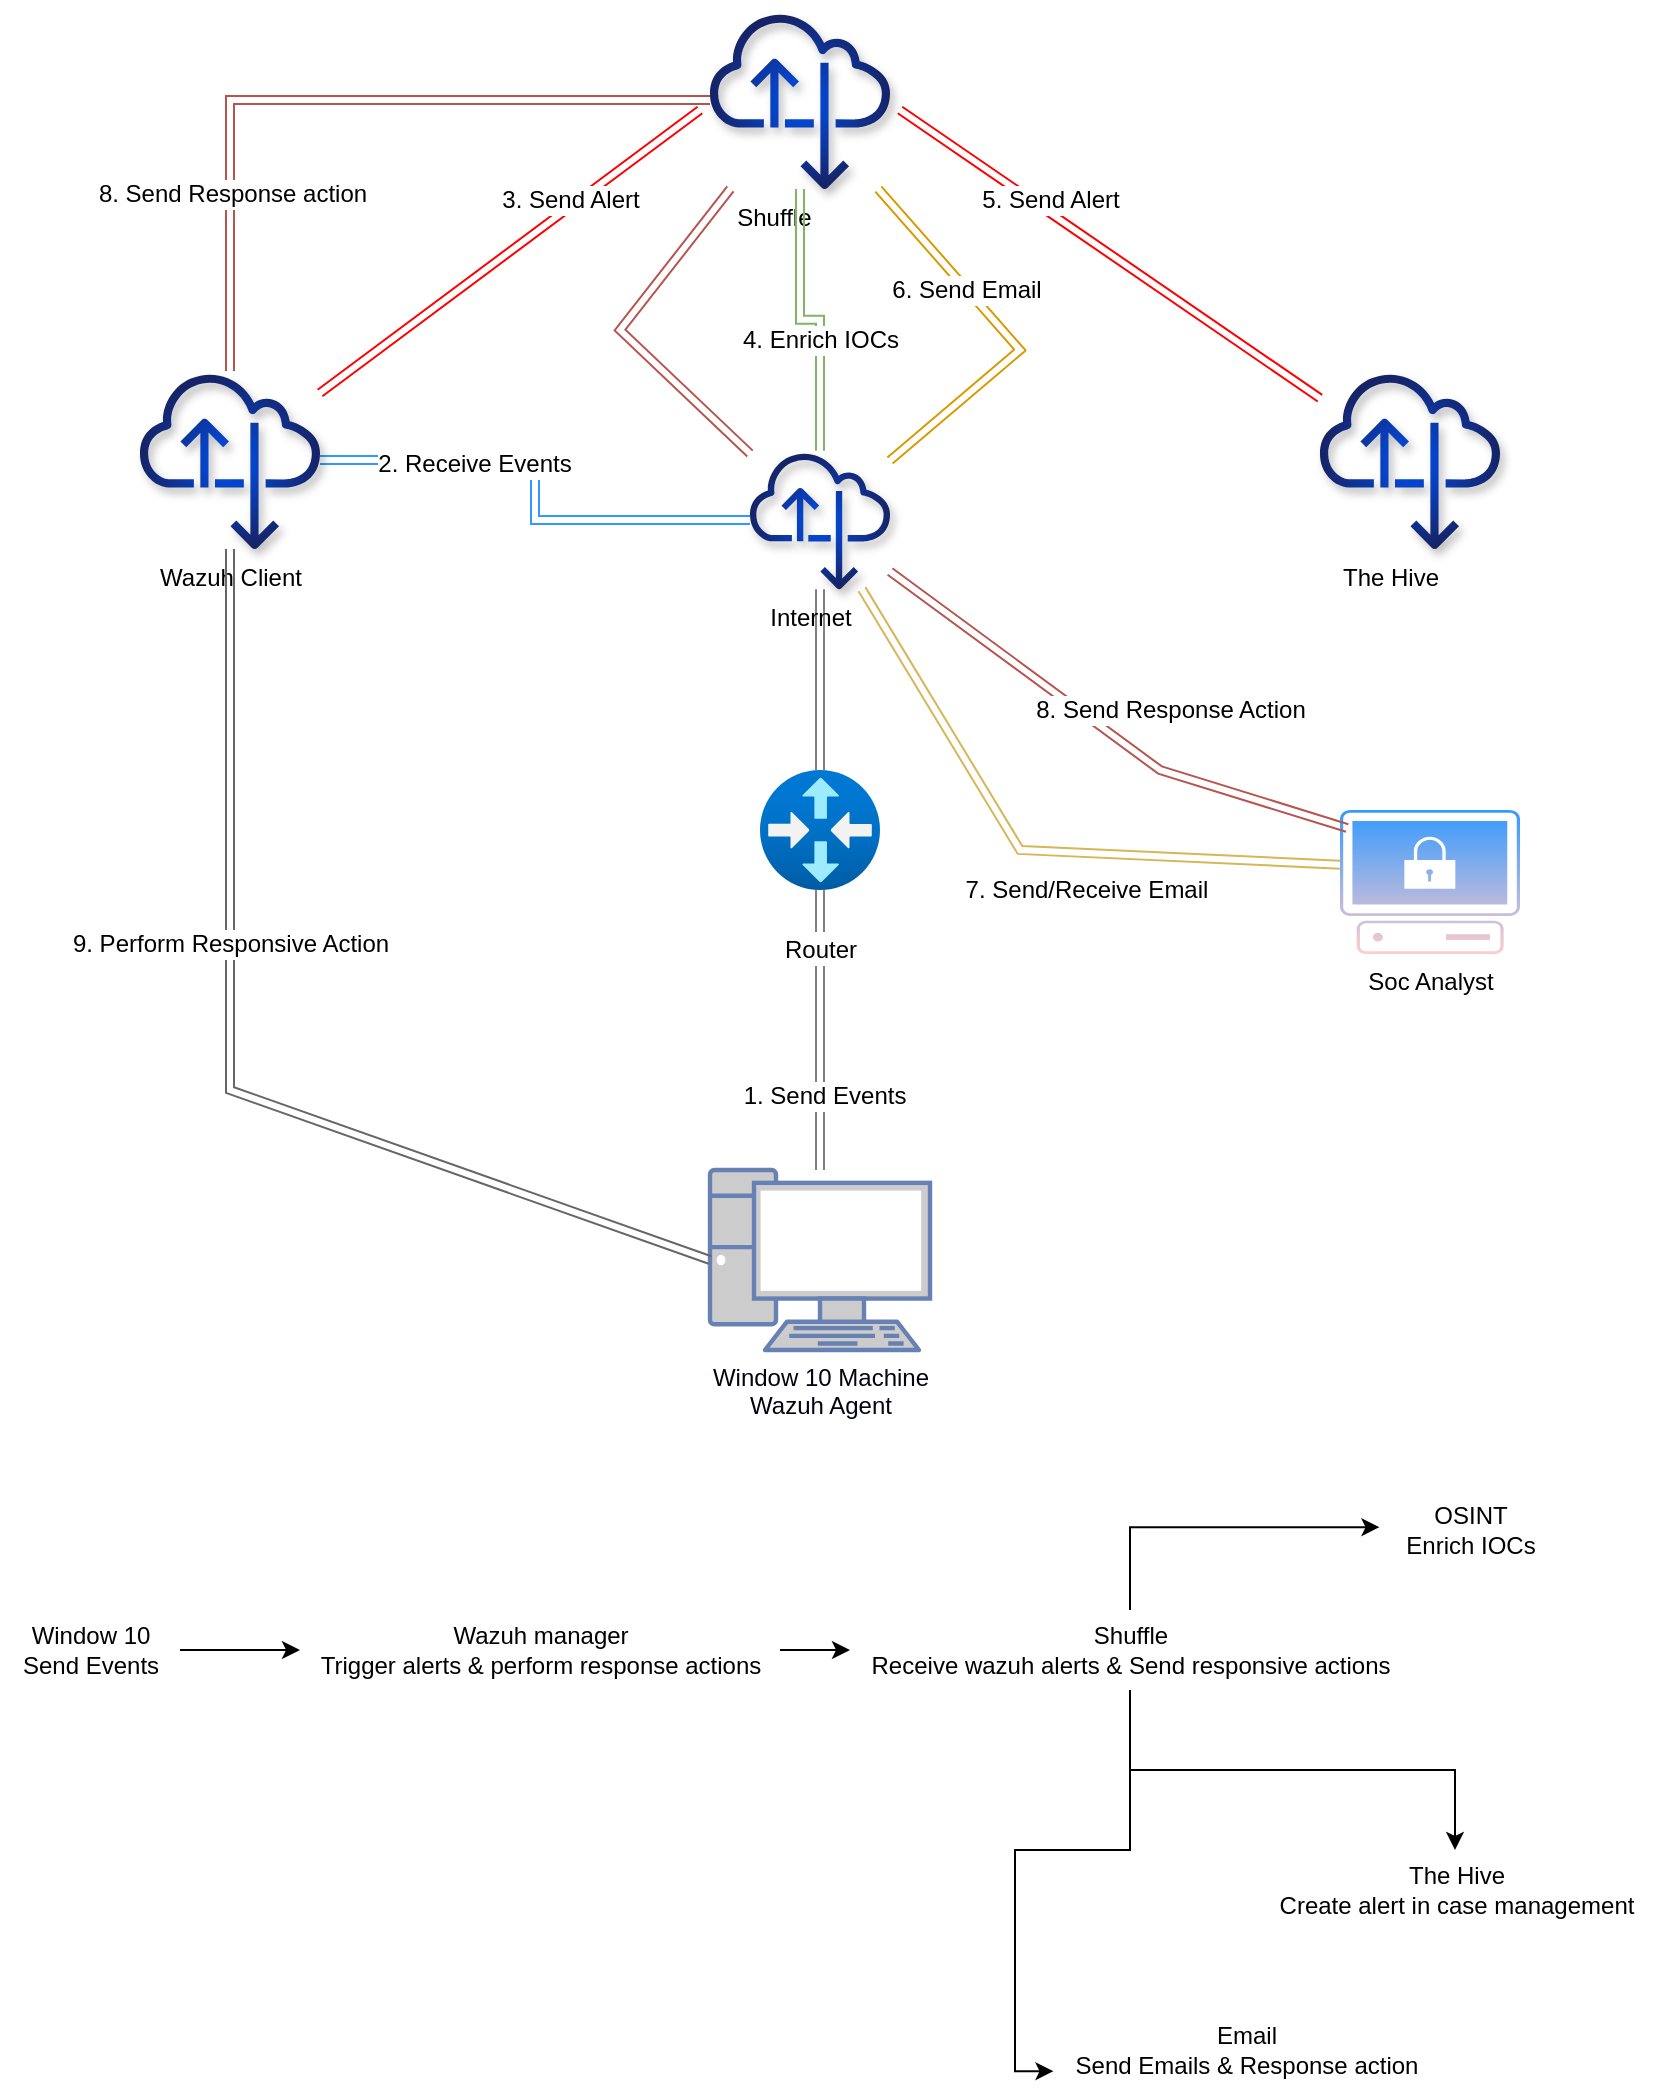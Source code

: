 <mxfile version="24.6.2" type="github">
  <diagram name="Page-1" id="wTCVDHDDl2GogVLTlV8Q">
    <mxGraphModel dx="1050" dy="557" grid="1" gridSize="10" guides="1" tooltips="1" connect="1" arrows="1" fold="1" page="1" pageScale="1" pageWidth="850" pageHeight="1100" math="0" shadow="0">
      <root>
        <mxCell id="0" />
        <mxCell id="1" parent="0" />
        <mxCell id="FohbXTfSv9XHi3itESjY-19" value="" style="edgeStyle=orthogonalEdgeStyle;rounded=0;orthogonalLoop=1;jettySize=auto;html=1;fontFamily=Helvetica;fontSize=12;fontColor=default;autosize=1;resizable=0;startArrow=classic;startFill=1;shape=link;strokeColor=#808080;" edge="1" parent="1" source="FohbXTfSv9XHi3itESjY-1" target="FohbXTfSv9XHi3itESjY-18">
          <mxGeometry relative="1" as="geometry" />
        </mxCell>
        <mxCell id="FohbXTfSv9XHi3itESjY-20" value="1. Send Events" style="edgeLabel;html=1;align=center;verticalAlign=middle;resizable=0;points=[];fontFamily=Helvetica;fontSize=12;fontColor=default;autosize=1;fillColor=none;gradientColor=none;" vertex="1" connectable="0" parent="FohbXTfSv9XHi3itESjY-19">
          <mxGeometry x="-0.463" y="-2" width="100" height="30" relative="1" as="geometry">
            <mxPoint x="-50" y="-15" as="offset" />
          </mxGeometry>
        </mxCell>
        <mxCell id="FohbXTfSv9XHi3itESjY-23" value="Text" style="edgeLabel;html=1;align=center;verticalAlign=middle;resizable=0;points=[];fontFamily=Helvetica;fontSize=12;fontColor=default;autosize=1;fillColor=none;gradientColor=none;" vertex="1" connectable="0" parent="FohbXTfSv9XHi3itESjY-19">
          <mxGeometry x="0.606" y="-1" width="50" height="30" relative="1" as="geometry">
            <mxPoint x="-25" y="-15" as="offset" />
          </mxGeometry>
        </mxCell>
        <mxCell id="FohbXTfSv9XHi3itESjY-1" value="&lt;font color=&quot;#02030f&quot;&gt;Window 10 Machine&lt;/font&gt;&lt;div&gt;&lt;font color=&quot;#02030f&quot;&gt;Wazuh Agent&lt;/font&gt;&lt;/div&gt;" style="fontColor=#0066CC;verticalAlign=top;verticalLabelPosition=bottom;labelPosition=center;align=center;html=1;outlineConnect=0;fillColor=#CCCCCC;strokeColor=#6881B3;gradientColor=none;gradientDirection=north;strokeWidth=2;shape=mxgraph.networks.pc;" vertex="1" parent="1">
          <mxGeometry x="365" y="600" width="110" height="90" as="geometry" />
        </mxCell>
        <mxCell id="FohbXTfSv9XHi3itESjY-24" style="edgeStyle=orthogonalEdgeStyle;rounded=0;orthogonalLoop=1;jettySize=auto;html=1;fontFamily=Helvetica;fontSize=12;fontColor=default;autosize=1;resizable=0;shape=link;strokeColor=#3399FF;" edge="1" parent="1" source="FohbXTfSv9XHi3itESjY-5" target="FohbXTfSv9XHi3itESjY-16">
          <mxGeometry relative="1" as="geometry" />
        </mxCell>
        <mxCell id="FohbXTfSv9XHi3itESjY-25" value="2. Receive Events" style="edgeLabel;html=1;align=center;verticalAlign=middle;resizable=0;points=[];fontFamily=Helvetica;fontSize=12;fontColor=default;autosize=1;fillColor=none;gradientColor=none;" vertex="1" connectable="0" parent="FohbXTfSv9XHi3itESjY-24">
          <mxGeometry x="-0.376" y="-2" width="120" height="30" relative="1" as="geometry">
            <mxPoint x="-60" y="-15" as="offset" />
          </mxGeometry>
        </mxCell>
        <mxCell id="FohbXTfSv9XHi3itESjY-5" value="&lt;font color=&quot;#000000&quot;&gt;Wazuh Client&lt;/font&gt;" style="outlineConnect=0;fillColor=#0050ef;strokeColor=#001DBC;dashed=0;verticalLabelPosition=bottom;verticalAlign=top;align=center;html=1;fontSize=12;fontStyle=0;aspect=fixed;pointerEvents=1;shape=mxgraph.aws4.internet_alt22;fontFamily=Helvetica;autosize=1;resizable=0;fontColor=#ffffff;shadow=1;gradientColor=#162366;gradientDirection=radial;" vertex="1" parent="1">
          <mxGeometry x="80" y="200" width="90" height="90" as="geometry" />
        </mxCell>
        <mxCell id="FohbXTfSv9XHi3itESjY-9" value="&lt;font color=&quot;#000000&quot;&gt;The Hive&amp;nbsp; &amp;nbsp; &amp;nbsp;&amp;nbsp;&lt;/font&gt;&lt;div&gt;&lt;font color=&quot;#000000&quot;&gt;&lt;br&gt;&lt;/font&gt;&lt;/div&gt;" style="outlineConnect=0;fillColor=#0050ef;strokeColor=#001DBC;dashed=0;verticalLabelPosition=bottom;verticalAlign=top;align=center;html=1;fontSize=12;fontStyle=0;aspect=fixed;pointerEvents=1;shape=mxgraph.aws4.internet_alt22;fontFamily=Helvetica;autosize=1;resizable=0;fontColor=#ffffff;shadow=1;gradientColor=#162366;gradientDirection=radial;" vertex="1" parent="1">
          <mxGeometry x="670" y="200" width="90" height="90" as="geometry" />
        </mxCell>
        <mxCell id="FohbXTfSv9XHi3itESjY-27" style="rounded=0;orthogonalLoop=1;jettySize=auto;html=1;fontFamily=Helvetica;fontSize=12;fontColor=default;autosize=1;resizable=0;shape=link;fillColor=#e51400;strokeColor=#FF0000;" edge="1" parent="1" target="FohbXTfSv9XHi3itESjY-5">
          <mxGeometry relative="1" as="geometry">
            <mxPoint x="360" y="70" as="sourcePoint" />
            <mxPoint x="140" y="190" as="targetPoint" />
          </mxGeometry>
        </mxCell>
        <mxCell id="FohbXTfSv9XHi3itESjY-28" value="3. Send Alert" style="edgeLabel;html=1;align=center;verticalAlign=middle;resizable=0;points=[];fontFamily=Helvetica;fontSize=12;fontColor=default;autosize=1;fillColor=none;gradientColor=none;" vertex="1" connectable="0" parent="FohbXTfSv9XHi3itESjY-27">
          <mxGeometry x="-0.196" y="-6" width="90" height="30" relative="1" as="geometry">
            <mxPoint x="-30" y="-22" as="offset" />
          </mxGeometry>
        </mxCell>
        <mxCell id="FohbXTfSv9XHi3itESjY-33" style="rounded=0;orthogonalLoop=1;jettySize=auto;html=1;fontFamily=Helvetica;fontSize=12;fontColor=default;autosize=1;resizable=0;shape=link;strokeColor=#FF0000;" edge="1" parent="1" target="FohbXTfSv9XHi3itESjY-9">
          <mxGeometry relative="1" as="geometry">
            <mxPoint x="670" y="190" as="targetPoint" />
            <mxPoint x="460" y="70" as="sourcePoint" />
          </mxGeometry>
        </mxCell>
        <mxCell id="FohbXTfSv9XHi3itESjY-37" value="5. Send Alert" style="edgeLabel;html=1;align=center;verticalAlign=middle;resizable=0;points=[];fontFamily=Helvetica;fontSize=12;fontColor=default;autosize=1;fillColor=none;gradientColor=none;" vertex="1" connectable="0" parent="FohbXTfSv9XHi3itESjY-33">
          <mxGeometry x="-0.428" y="-2" width="90" height="30" relative="1" as="geometry">
            <mxPoint x="-29" y="-13" as="offset" />
          </mxGeometry>
        </mxCell>
        <mxCell id="FohbXTfSv9XHi3itESjY-38" style="rounded=0;orthogonalLoop=1;jettySize=auto;html=1;fontFamily=Helvetica;fontSize=12;fontColor=default;autosize=1;resizable=0;shape=link;fillColor=#ffcd28;gradientColor=#ffa500;strokeColor=#d79b00;" edge="1" parent="1" source="FohbXTfSv9XHi3itESjY-13" target="FohbXTfSv9XHi3itESjY-16">
          <mxGeometry relative="1" as="geometry">
            <Array as="points">
              <mxPoint x="520" y="190" />
            </Array>
          </mxGeometry>
        </mxCell>
        <mxCell id="FohbXTfSv9XHi3itESjY-39" value="6. Send Email" style="edgeLabel;html=1;align=center;verticalAlign=middle;resizable=0;points=[];fontFamily=Helvetica;fontSize=12;fontColor=default;autosize=1;fillColor=none;gradientColor=none;" vertex="1" connectable="0" parent="FohbXTfSv9XHi3itESjY-38">
          <mxGeometry x="-0.305" y="-1" width="100" height="30" relative="1" as="geometry">
            <mxPoint x="-50" y="-15" as="offset" />
          </mxGeometry>
        </mxCell>
        <mxCell id="FohbXTfSv9XHi3itESjY-46" style="edgeStyle=orthogonalEdgeStyle;rounded=0;orthogonalLoop=1;jettySize=auto;html=1;fontFamily=Helvetica;fontSize=12;fontColor=default;autosize=1;resizable=0;shape=link;fillColor=#f8cecc;gradientColor=#ea6b66;strokeColor=#b85450;" edge="1" parent="1" source="FohbXTfSv9XHi3itESjY-13" target="FohbXTfSv9XHi3itESjY-5">
          <mxGeometry relative="1" as="geometry" />
        </mxCell>
        <mxCell id="FohbXTfSv9XHi3itESjY-47" value="8. Send Response action" style="edgeLabel;html=1;align=center;verticalAlign=middle;resizable=0;points=[];fontFamily=Helvetica;fontSize=12;fontColor=default;autosize=1;fillColor=none;gradientColor=none;" vertex="1" connectable="0" parent="FohbXTfSv9XHi3itESjY-46">
          <mxGeometry x="0.532" y="1" width="160" height="30" relative="1" as="geometry">
            <mxPoint x="-80" y="-15" as="offset" />
          </mxGeometry>
        </mxCell>
        <mxCell id="FohbXTfSv9XHi3itESjY-13" value="&lt;div style=&quot;text-align: justify;&quot;&gt;&lt;span style=&quot;color: rgb(0, 0, 0); background-color: initial;&quot;&gt;Shuffle&amp;nbsp; &amp;nbsp; &amp;nbsp; &amp;nbsp;&amp;nbsp;&lt;/span&gt;&lt;/div&gt;" style="outlineConnect=0;fillColor=#0050ef;strokeColor=#001DBC;dashed=0;verticalLabelPosition=bottom;verticalAlign=top;align=center;html=1;fontSize=12;fontStyle=0;aspect=fixed;pointerEvents=1;shape=mxgraph.aws4.internet_alt22;fontFamily=Helvetica;autosize=1;resizable=0;fontColor=#ffffff;shadow=1;gradientColor=#162366;gradientDirection=radial;" vertex="1" parent="1">
          <mxGeometry x="365" y="20" width="90" height="90" as="geometry" />
        </mxCell>
        <mxCell id="FohbXTfSv9XHi3itESjY-22" value="" style="edgeStyle=orthogonalEdgeStyle;rounded=0;orthogonalLoop=1;jettySize=auto;html=1;fontFamily=Helvetica;fontSize=12;fontColor=default;autosize=1;resizable=0;shape=link;strokeColor=#808080;" edge="1" parent="1" source="FohbXTfSv9XHi3itESjY-16" target="FohbXTfSv9XHi3itESjY-18">
          <mxGeometry relative="1" as="geometry" />
        </mxCell>
        <mxCell id="FohbXTfSv9XHi3itESjY-35" style="edgeStyle=orthogonalEdgeStyle;rounded=0;orthogonalLoop=1;jettySize=auto;html=1;fontFamily=Helvetica;fontSize=12;fontColor=default;autosize=1;resizable=0;shape=link;fillColor=#d5e8d4;gradientColor=#97d077;strokeColor=#82b366;" edge="1" parent="1" source="FohbXTfSv9XHi3itESjY-16" target="FohbXTfSv9XHi3itESjY-13">
          <mxGeometry relative="1" as="geometry" />
        </mxCell>
        <mxCell id="FohbXTfSv9XHi3itESjY-36" value="4. Enrich IOCs" style="edgeLabel;html=1;align=center;verticalAlign=middle;resizable=0;points=[];fontFamily=Helvetica;fontSize=12;fontColor=default;autosize=1;fillColor=none;gradientColor=none;" vertex="1" connectable="0" parent="FohbXTfSv9XHi3itESjY-35">
          <mxGeometry x="-0.18" y="7" width="100" height="30" relative="1" as="geometry">
            <mxPoint x="-43" y="-12" as="offset" />
          </mxGeometry>
        </mxCell>
        <mxCell id="FohbXTfSv9XHi3itESjY-45" style="rounded=0;orthogonalLoop=1;jettySize=auto;html=1;fontFamily=Helvetica;fontSize=12;fontColor=default;autosize=1;resizable=0;fillColor=#f8cecc;gradientColor=#ea6b66;strokeColor=#b85450;shape=link;" edge="1" parent="1" source="FohbXTfSv9XHi3itESjY-16" target="FohbXTfSv9XHi3itESjY-13">
          <mxGeometry relative="1" as="geometry">
            <Array as="points">
              <mxPoint x="320" y="180" />
            </Array>
          </mxGeometry>
        </mxCell>
        <mxCell id="FohbXTfSv9XHi3itESjY-16" value="&lt;div&gt;&lt;font color=&quot;#000000&quot;&gt;Internet&amp;nbsp; &amp;nbsp;&lt;/font&gt;&lt;/div&gt;" style="outlineConnect=0;fillColor=#0050ef;strokeColor=#001DBC;dashed=0;verticalLabelPosition=bottom;verticalAlign=top;align=center;html=1;fontSize=12;fontStyle=0;aspect=fixed;pointerEvents=1;shape=mxgraph.aws4.internet_alt22;fontFamily=Helvetica;autosize=1;resizable=0;fontColor=#ffffff;shadow=1;gradientColor=#162366;gradientDirection=radial;" vertex="1" parent="1">
          <mxGeometry x="385" y="240" width="70" height="70" as="geometry" />
        </mxCell>
        <mxCell id="FohbXTfSv9XHi3itESjY-17" value="Soc Analyst" style="points=[[0.02,0.015,0],[0.5,0,0],[0.98,0.015,0],[1,0.38,0],[0.895,0.98,0],[0.5,1,0],[0.105,0.98,0],[0,0.38,0]];verticalLabelPosition=bottom;sketch=0;html=1;verticalAlign=top;aspect=fixed;align=center;pointerEvents=1;shape=mxgraph.cisco19.secure_endpoint_pc;fillColor=#3399FF;strokeColor=#b85450;fontFamily=Helvetica;fontSize=12;autosize=1;resizable=0;gradientColor=#FFCCCC;" vertex="1" parent="1">
          <mxGeometry x="680" y="420" width="90" height="72" as="geometry" />
        </mxCell>
        <mxCell id="FohbXTfSv9XHi3itESjY-18" value="Router" style="image;aspect=fixed;html=1;points=[];align=center;fontSize=12;image=img/lib/azure2/networking/Virtual_Router.svg;verticalAlign=middle;fontFamily=Helvetica;fontColor=default;autosize=1;resizable=0;fillColor=none;gradientColor=none;" vertex="1" parent="1">
          <mxGeometry x="390" y="400" width="60" height="60" as="geometry" />
        </mxCell>
        <mxCell id="FohbXTfSv9XHi3itESjY-40" style="rounded=0;orthogonalLoop=1;jettySize=auto;html=1;entryX=0;entryY=0.38;entryDx=0;entryDy=0;entryPerimeter=0;fontFamily=Helvetica;fontSize=12;fontColor=default;autosize=1;resizable=0;shape=link;fillColor=#fff2cc;gradientColor=#ffd966;strokeColor=#d6b656;" edge="1" parent="1" source="FohbXTfSv9XHi3itESjY-16" target="FohbXTfSv9XHi3itESjY-17">
          <mxGeometry relative="1" as="geometry">
            <Array as="points">
              <mxPoint x="520" y="440" />
            </Array>
          </mxGeometry>
        </mxCell>
        <mxCell id="FohbXTfSv9XHi3itESjY-41" value="7. Send/Receive Email" style="edgeLabel;html=1;align=center;verticalAlign=middle;resizable=0;points=[];fontFamily=Helvetica;fontSize=12;fontColor=default;autosize=1;fillColor=none;gradientColor=none;" vertex="1" connectable="0" parent="FohbXTfSv9XHi3itESjY-40">
          <mxGeometry x="-0.266" y="2" width="140" height="30" relative="1" as="geometry">
            <mxPoint x="-19" y="39" as="offset" />
          </mxGeometry>
        </mxCell>
        <mxCell id="FohbXTfSv9XHi3itESjY-42" style="rounded=0;orthogonalLoop=1;jettySize=auto;html=1;entryX=0.04;entryY=0.125;entryDx=0;entryDy=0;entryPerimeter=0;fontFamily=Helvetica;fontSize=12;fontColor=default;autosize=1;resizable=0;shape=link;fillColor=#f8cecc;gradientColor=#ea6b66;strokeColor=#b85450;" edge="1" parent="1" source="FohbXTfSv9XHi3itESjY-16" target="FohbXTfSv9XHi3itESjY-17">
          <mxGeometry relative="1" as="geometry">
            <Array as="points">
              <mxPoint x="590" y="400" />
            </Array>
          </mxGeometry>
        </mxCell>
        <mxCell id="FohbXTfSv9XHi3itESjY-44" value="8. Send Response Action" style="edgeLabel;html=1;align=center;verticalAlign=middle;resizable=0;points=[];fontFamily=Helvetica;fontSize=12;fontColor=default;autosize=1;fillColor=none;gradientColor=none;" vertex="1" connectable="0" parent="FohbXTfSv9XHi3itESjY-42">
          <mxGeometry x="-0.368" width="160" height="30" relative="1" as="geometry">
            <mxPoint x="-8" y="5" as="offset" />
          </mxGeometry>
        </mxCell>
        <mxCell id="FohbXTfSv9XHi3itESjY-48" style="rounded=0;orthogonalLoop=1;jettySize=auto;html=1;entryX=0;entryY=0.5;entryDx=0;entryDy=0;entryPerimeter=0;fontFamily=Helvetica;fontSize=12;fontColor=default;autosize=1;resizable=0;shape=link;fillColor=#f5f5f5;gradientColor=#b3b3b3;strokeColor=#666666;" edge="1" parent="1" source="FohbXTfSv9XHi3itESjY-5" target="FohbXTfSv9XHi3itESjY-1">
          <mxGeometry relative="1" as="geometry">
            <Array as="points">
              <mxPoint x="125" y="560" />
            </Array>
          </mxGeometry>
        </mxCell>
        <mxCell id="FohbXTfSv9XHi3itESjY-49" value="9. Perform Responsive Action" style="edgeLabel;html=1;align=center;verticalAlign=middle;resizable=0;points=[];fontFamily=Helvetica;fontSize=12;fontColor=default;autosize=1;fillColor=none;gradientColor=none;" vertex="1" connectable="0" parent="FohbXTfSv9XHi3itESjY-48">
          <mxGeometry x="-0.248" width="180" height="30" relative="1" as="geometry">
            <mxPoint x="-90" y="-15" as="offset" />
          </mxGeometry>
        </mxCell>
        <mxCell id="FohbXTfSv9XHi3itESjY-52" style="rounded=0;orthogonalLoop=1;jettySize=auto;html=1;fontFamily=Helvetica;fontSize=12;fontColor=default;autosize=1;resizable=0;" edge="1" parent="1" target="FohbXTfSv9XHi3itESjY-51">
          <mxGeometry relative="1" as="geometry">
            <mxPoint x="100" y="840" as="sourcePoint" />
          </mxGeometry>
        </mxCell>
        <mxCell id="FohbXTfSv9XHi3itESjY-50" value="Window 10&lt;br&gt;Send Events" style="text;html=1;align=center;verticalAlign=middle;resizable=0;points=[];autosize=1;strokeColor=none;fillColor=none;fontFamily=Helvetica;fontSize=12;fontColor=default;" vertex="1" parent="1">
          <mxGeometry x="10" y="820" width="90" height="40" as="geometry" />
        </mxCell>
        <mxCell id="FohbXTfSv9XHi3itESjY-54" style="edgeStyle=orthogonalEdgeStyle;rounded=0;orthogonalLoop=1;jettySize=auto;html=1;fontFamily=Helvetica;fontSize=12;fontColor=default;autosize=1;resizable=0;" edge="1" parent="1" source="FohbXTfSv9XHi3itESjY-51" target="FohbXTfSv9XHi3itESjY-53">
          <mxGeometry relative="1" as="geometry" />
        </mxCell>
        <mxCell id="FohbXTfSv9XHi3itESjY-51" value="Wazuh manager&lt;div&gt;Trigger alerts &amp;amp; perform response actions&lt;/div&gt;" style="text;html=1;align=center;verticalAlign=middle;resizable=0;points=[];autosize=1;strokeColor=none;fillColor=none;fontFamily=Helvetica;fontSize=12;fontColor=default;" vertex="1" parent="1">
          <mxGeometry x="160" y="820" width="240" height="40" as="geometry" />
        </mxCell>
        <mxCell id="FohbXTfSv9XHi3itESjY-61" style="edgeStyle=orthogonalEdgeStyle;rounded=0;orthogonalLoop=1;jettySize=auto;html=1;fontFamily=Helvetica;fontSize=12;fontColor=default;autosize=1;resizable=0;" edge="1" parent="1" source="FohbXTfSv9XHi3itESjY-53" target="FohbXTfSv9XHi3itESjY-60">
          <mxGeometry relative="1" as="geometry" />
        </mxCell>
        <mxCell id="FohbXTfSv9XHi3itESjY-53" value="Shuffle&lt;div&gt;Receive wazuh alerts &amp;amp; Send responsive actions&lt;/div&gt;" style="text;html=1;align=center;verticalAlign=middle;resizable=0;points=[];autosize=1;strokeColor=none;fillColor=none;fontFamily=Helvetica;fontSize=12;fontColor=default;" vertex="1" parent="1">
          <mxGeometry x="435" y="820" width="280" height="40" as="geometry" />
        </mxCell>
        <mxCell id="FohbXTfSv9XHi3itESjY-55" value="OSINT&lt;div&gt;Enrich IOCs&lt;/div&gt;" style="text;html=1;align=center;verticalAlign=middle;resizable=0;points=[];autosize=1;strokeColor=none;fillColor=none;fontFamily=Helvetica;fontSize=12;fontColor=default;" vertex="1" parent="1">
          <mxGeometry x="700" y="760" width="90" height="40" as="geometry" />
        </mxCell>
        <mxCell id="FohbXTfSv9XHi3itESjY-56" style="edgeStyle=orthogonalEdgeStyle;rounded=0;orthogonalLoop=1;jettySize=auto;html=1;entryX=-0.003;entryY=0.465;entryDx=0;entryDy=0;entryPerimeter=0;fontFamily=Helvetica;fontSize=12;fontColor=default;autosize=1;resizable=0;" edge="1" parent="1" source="FohbXTfSv9XHi3itESjY-53" target="FohbXTfSv9XHi3itESjY-55">
          <mxGeometry relative="1" as="geometry" />
        </mxCell>
        <mxCell id="FohbXTfSv9XHi3itESjY-57" value="Email&lt;br&gt;Send Emails &amp;amp; Response action" style="text;html=1;align=center;verticalAlign=middle;resizable=0;points=[];autosize=1;strokeColor=none;fillColor=none;fontFamily=Helvetica;fontSize=12;fontColor=default;" vertex="1" parent="1">
          <mxGeometry x="537.5" y="1020" width="190" height="40" as="geometry" />
        </mxCell>
        <mxCell id="FohbXTfSv9XHi3itESjY-59" style="edgeStyle=orthogonalEdgeStyle;rounded=0;orthogonalLoop=1;jettySize=auto;html=1;entryX=-0.004;entryY=0.765;entryDx=0;entryDy=0;entryPerimeter=0;fontFamily=Helvetica;fontSize=12;fontColor=default;autosize=1;resizable=0;" edge="1" parent="1" source="FohbXTfSv9XHi3itESjY-53" target="FohbXTfSv9XHi3itESjY-57">
          <mxGeometry relative="1" as="geometry" />
        </mxCell>
        <mxCell id="FohbXTfSv9XHi3itESjY-60" value="The Hive&lt;div&gt;Create alert in case management&lt;/div&gt;" style="text;html=1;align=center;verticalAlign=middle;resizable=0;points=[];autosize=1;strokeColor=none;fillColor=none;fontFamily=Helvetica;fontSize=12;fontColor=default;" vertex="1" parent="1">
          <mxGeometry x="637.5" y="940" width="200" height="40" as="geometry" />
        </mxCell>
      </root>
    </mxGraphModel>
  </diagram>
</mxfile>
